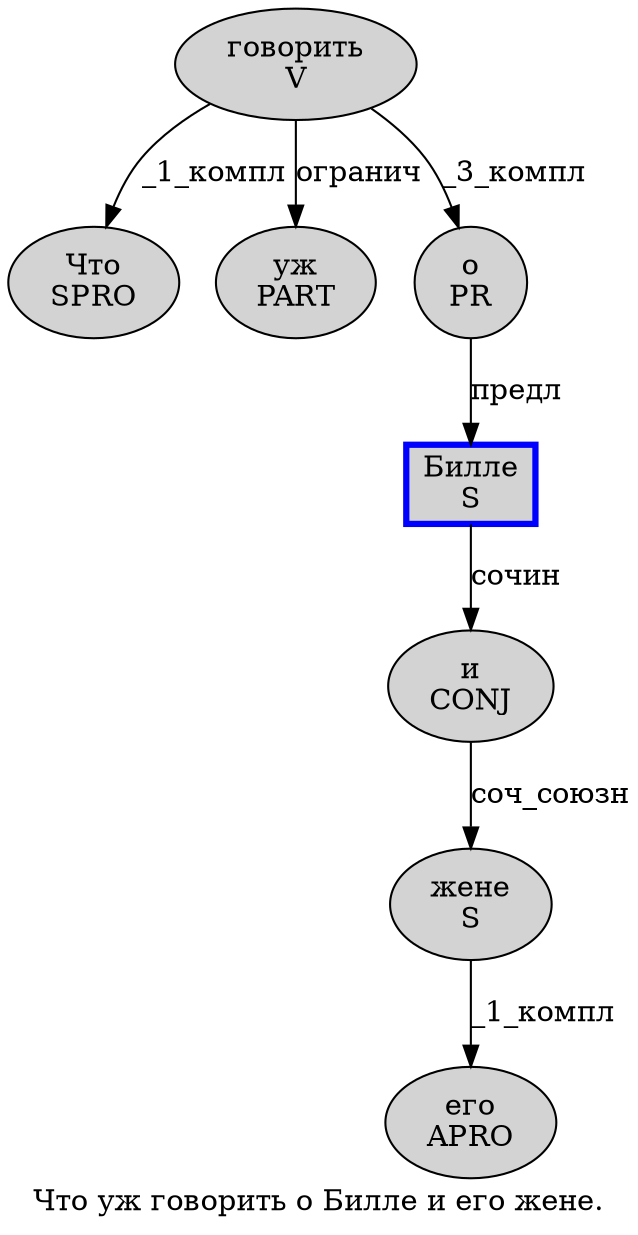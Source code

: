 digraph SENTENCE_1361 {
	graph [label="Что уж говорить о Билле и его жене."]
	node [style=filled]
		0 [label="Что
SPRO" color="" fillcolor=lightgray penwidth=1 shape=ellipse]
		1 [label="уж
PART" color="" fillcolor=lightgray penwidth=1 shape=ellipse]
		2 [label="говорить
V" color="" fillcolor=lightgray penwidth=1 shape=ellipse]
		3 [label="о
PR" color="" fillcolor=lightgray penwidth=1 shape=ellipse]
		4 [label="Билле
S" color=blue fillcolor=lightgray penwidth=3 shape=box]
		5 [label="и
CONJ" color="" fillcolor=lightgray penwidth=1 shape=ellipse]
		6 [label="его
APRO" color="" fillcolor=lightgray penwidth=1 shape=ellipse]
		7 [label="жене
S" color="" fillcolor=lightgray penwidth=1 shape=ellipse]
			4 -> 5 [label="сочин"]
			3 -> 4 [label="предл"]
			7 -> 6 [label="_1_компл"]
			5 -> 7 [label="соч_союзн"]
			2 -> 0 [label="_1_компл"]
			2 -> 1 [label="огранич"]
			2 -> 3 [label="_3_компл"]
}